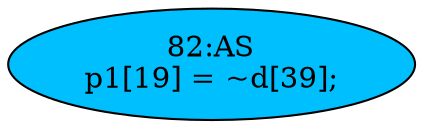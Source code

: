 strict digraph "" {
	node [label="\N"];
	"82:AS"	 [ast="<pyverilog.vparser.ast.Assign object at 0x7fee01bc9e50>",
		def_var="['p1']",
		fillcolor=deepskyblue,
		label="82:AS
p1[19] = ~d[39];",
		statements="[]",
		style=filled,
		typ=Assign,
		use_var="['d']"];
}
